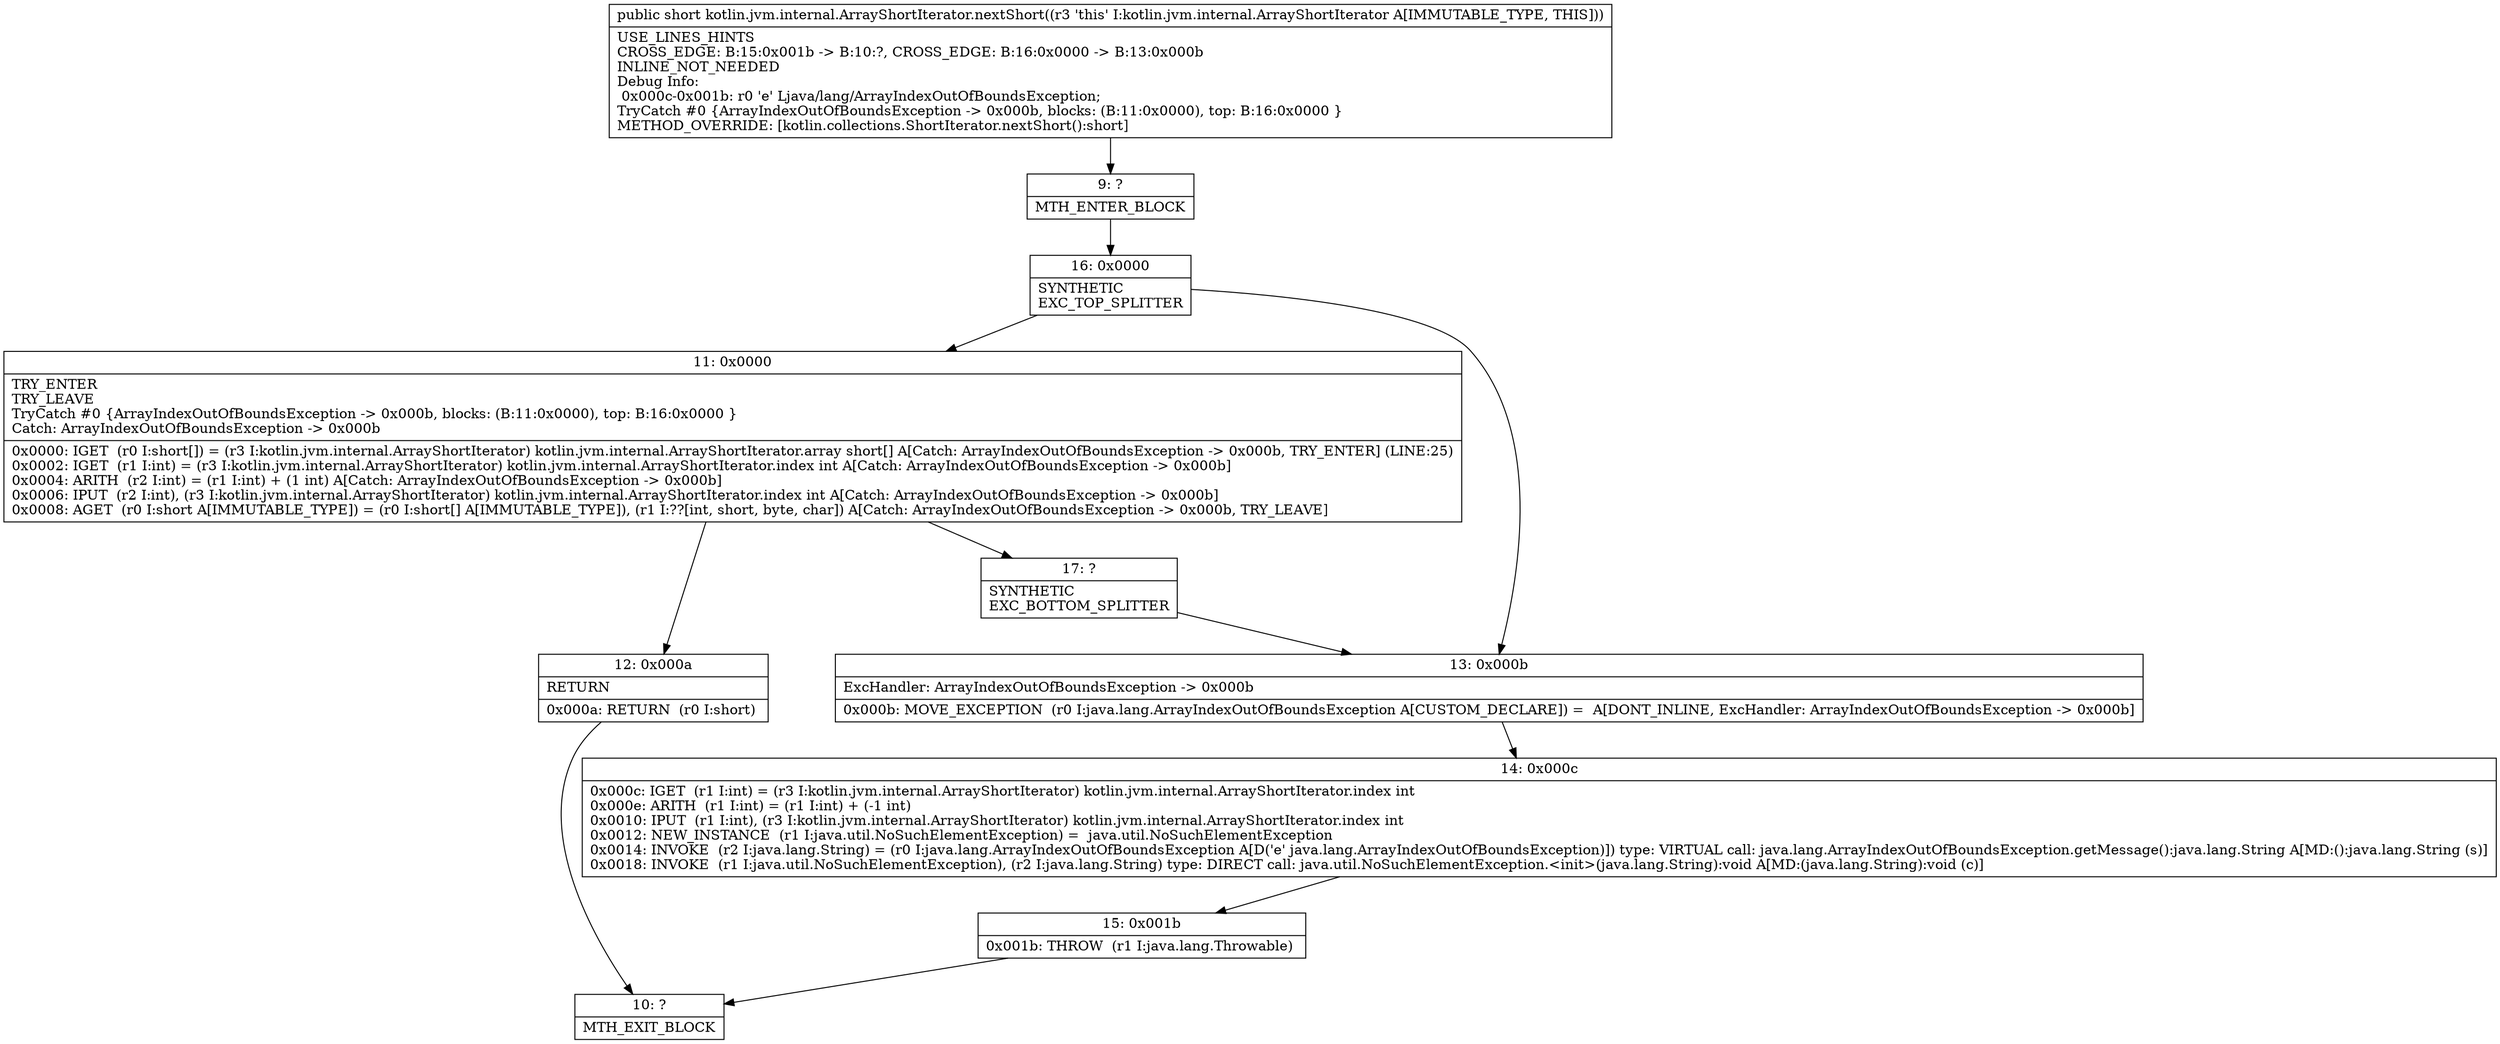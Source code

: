 digraph "CFG forkotlin.jvm.internal.ArrayShortIterator.nextShort()S" {
Node_9 [shape=record,label="{9\:\ ?|MTH_ENTER_BLOCK\l}"];
Node_16 [shape=record,label="{16\:\ 0x0000|SYNTHETIC\lEXC_TOP_SPLITTER\l}"];
Node_11 [shape=record,label="{11\:\ 0x0000|TRY_ENTER\lTRY_LEAVE\lTryCatch #0 \{ArrayIndexOutOfBoundsException \-\> 0x000b, blocks: (B:11:0x0000), top: B:16:0x0000 \}\lCatch: ArrayIndexOutOfBoundsException \-\> 0x000b\l|0x0000: IGET  (r0 I:short[]) = (r3 I:kotlin.jvm.internal.ArrayShortIterator) kotlin.jvm.internal.ArrayShortIterator.array short[] A[Catch: ArrayIndexOutOfBoundsException \-\> 0x000b, TRY_ENTER] (LINE:25)\l0x0002: IGET  (r1 I:int) = (r3 I:kotlin.jvm.internal.ArrayShortIterator) kotlin.jvm.internal.ArrayShortIterator.index int A[Catch: ArrayIndexOutOfBoundsException \-\> 0x000b]\l0x0004: ARITH  (r2 I:int) = (r1 I:int) + (1 int) A[Catch: ArrayIndexOutOfBoundsException \-\> 0x000b]\l0x0006: IPUT  (r2 I:int), (r3 I:kotlin.jvm.internal.ArrayShortIterator) kotlin.jvm.internal.ArrayShortIterator.index int A[Catch: ArrayIndexOutOfBoundsException \-\> 0x000b]\l0x0008: AGET  (r0 I:short A[IMMUTABLE_TYPE]) = (r0 I:short[] A[IMMUTABLE_TYPE]), (r1 I:??[int, short, byte, char]) A[Catch: ArrayIndexOutOfBoundsException \-\> 0x000b, TRY_LEAVE]\l}"];
Node_12 [shape=record,label="{12\:\ 0x000a|RETURN\l|0x000a: RETURN  (r0 I:short) \l}"];
Node_10 [shape=record,label="{10\:\ ?|MTH_EXIT_BLOCK\l}"];
Node_17 [shape=record,label="{17\:\ ?|SYNTHETIC\lEXC_BOTTOM_SPLITTER\l}"];
Node_13 [shape=record,label="{13\:\ 0x000b|ExcHandler: ArrayIndexOutOfBoundsException \-\> 0x000b\l|0x000b: MOVE_EXCEPTION  (r0 I:java.lang.ArrayIndexOutOfBoundsException A[CUSTOM_DECLARE]) =  A[DONT_INLINE, ExcHandler: ArrayIndexOutOfBoundsException \-\> 0x000b]\l}"];
Node_14 [shape=record,label="{14\:\ 0x000c|0x000c: IGET  (r1 I:int) = (r3 I:kotlin.jvm.internal.ArrayShortIterator) kotlin.jvm.internal.ArrayShortIterator.index int \l0x000e: ARITH  (r1 I:int) = (r1 I:int) + (\-1 int) \l0x0010: IPUT  (r1 I:int), (r3 I:kotlin.jvm.internal.ArrayShortIterator) kotlin.jvm.internal.ArrayShortIterator.index int \l0x0012: NEW_INSTANCE  (r1 I:java.util.NoSuchElementException) =  java.util.NoSuchElementException \l0x0014: INVOKE  (r2 I:java.lang.String) = (r0 I:java.lang.ArrayIndexOutOfBoundsException A[D('e' java.lang.ArrayIndexOutOfBoundsException)]) type: VIRTUAL call: java.lang.ArrayIndexOutOfBoundsException.getMessage():java.lang.String A[MD:():java.lang.String (s)]\l0x0018: INVOKE  (r1 I:java.util.NoSuchElementException), (r2 I:java.lang.String) type: DIRECT call: java.util.NoSuchElementException.\<init\>(java.lang.String):void A[MD:(java.lang.String):void (c)]\l}"];
Node_15 [shape=record,label="{15\:\ 0x001b|0x001b: THROW  (r1 I:java.lang.Throwable) \l}"];
MethodNode[shape=record,label="{public short kotlin.jvm.internal.ArrayShortIterator.nextShort((r3 'this' I:kotlin.jvm.internal.ArrayShortIterator A[IMMUTABLE_TYPE, THIS]))  | USE_LINES_HINTS\lCROSS_EDGE: B:15:0x001b \-\> B:10:?, CROSS_EDGE: B:16:0x0000 \-\> B:13:0x000b\lINLINE_NOT_NEEDED\lDebug Info:\l  0x000c\-0x001b: r0 'e' Ljava\/lang\/ArrayIndexOutOfBoundsException;\lTryCatch #0 \{ArrayIndexOutOfBoundsException \-\> 0x000b, blocks: (B:11:0x0000), top: B:16:0x0000 \}\lMETHOD_OVERRIDE: [kotlin.collections.ShortIterator.nextShort():short]\l}"];
MethodNode -> Node_9;Node_9 -> Node_16;
Node_16 -> Node_11;
Node_16 -> Node_13;
Node_11 -> Node_12;
Node_11 -> Node_17;
Node_12 -> Node_10;
Node_17 -> Node_13;
Node_13 -> Node_14;
Node_14 -> Node_15;
Node_15 -> Node_10;
}

